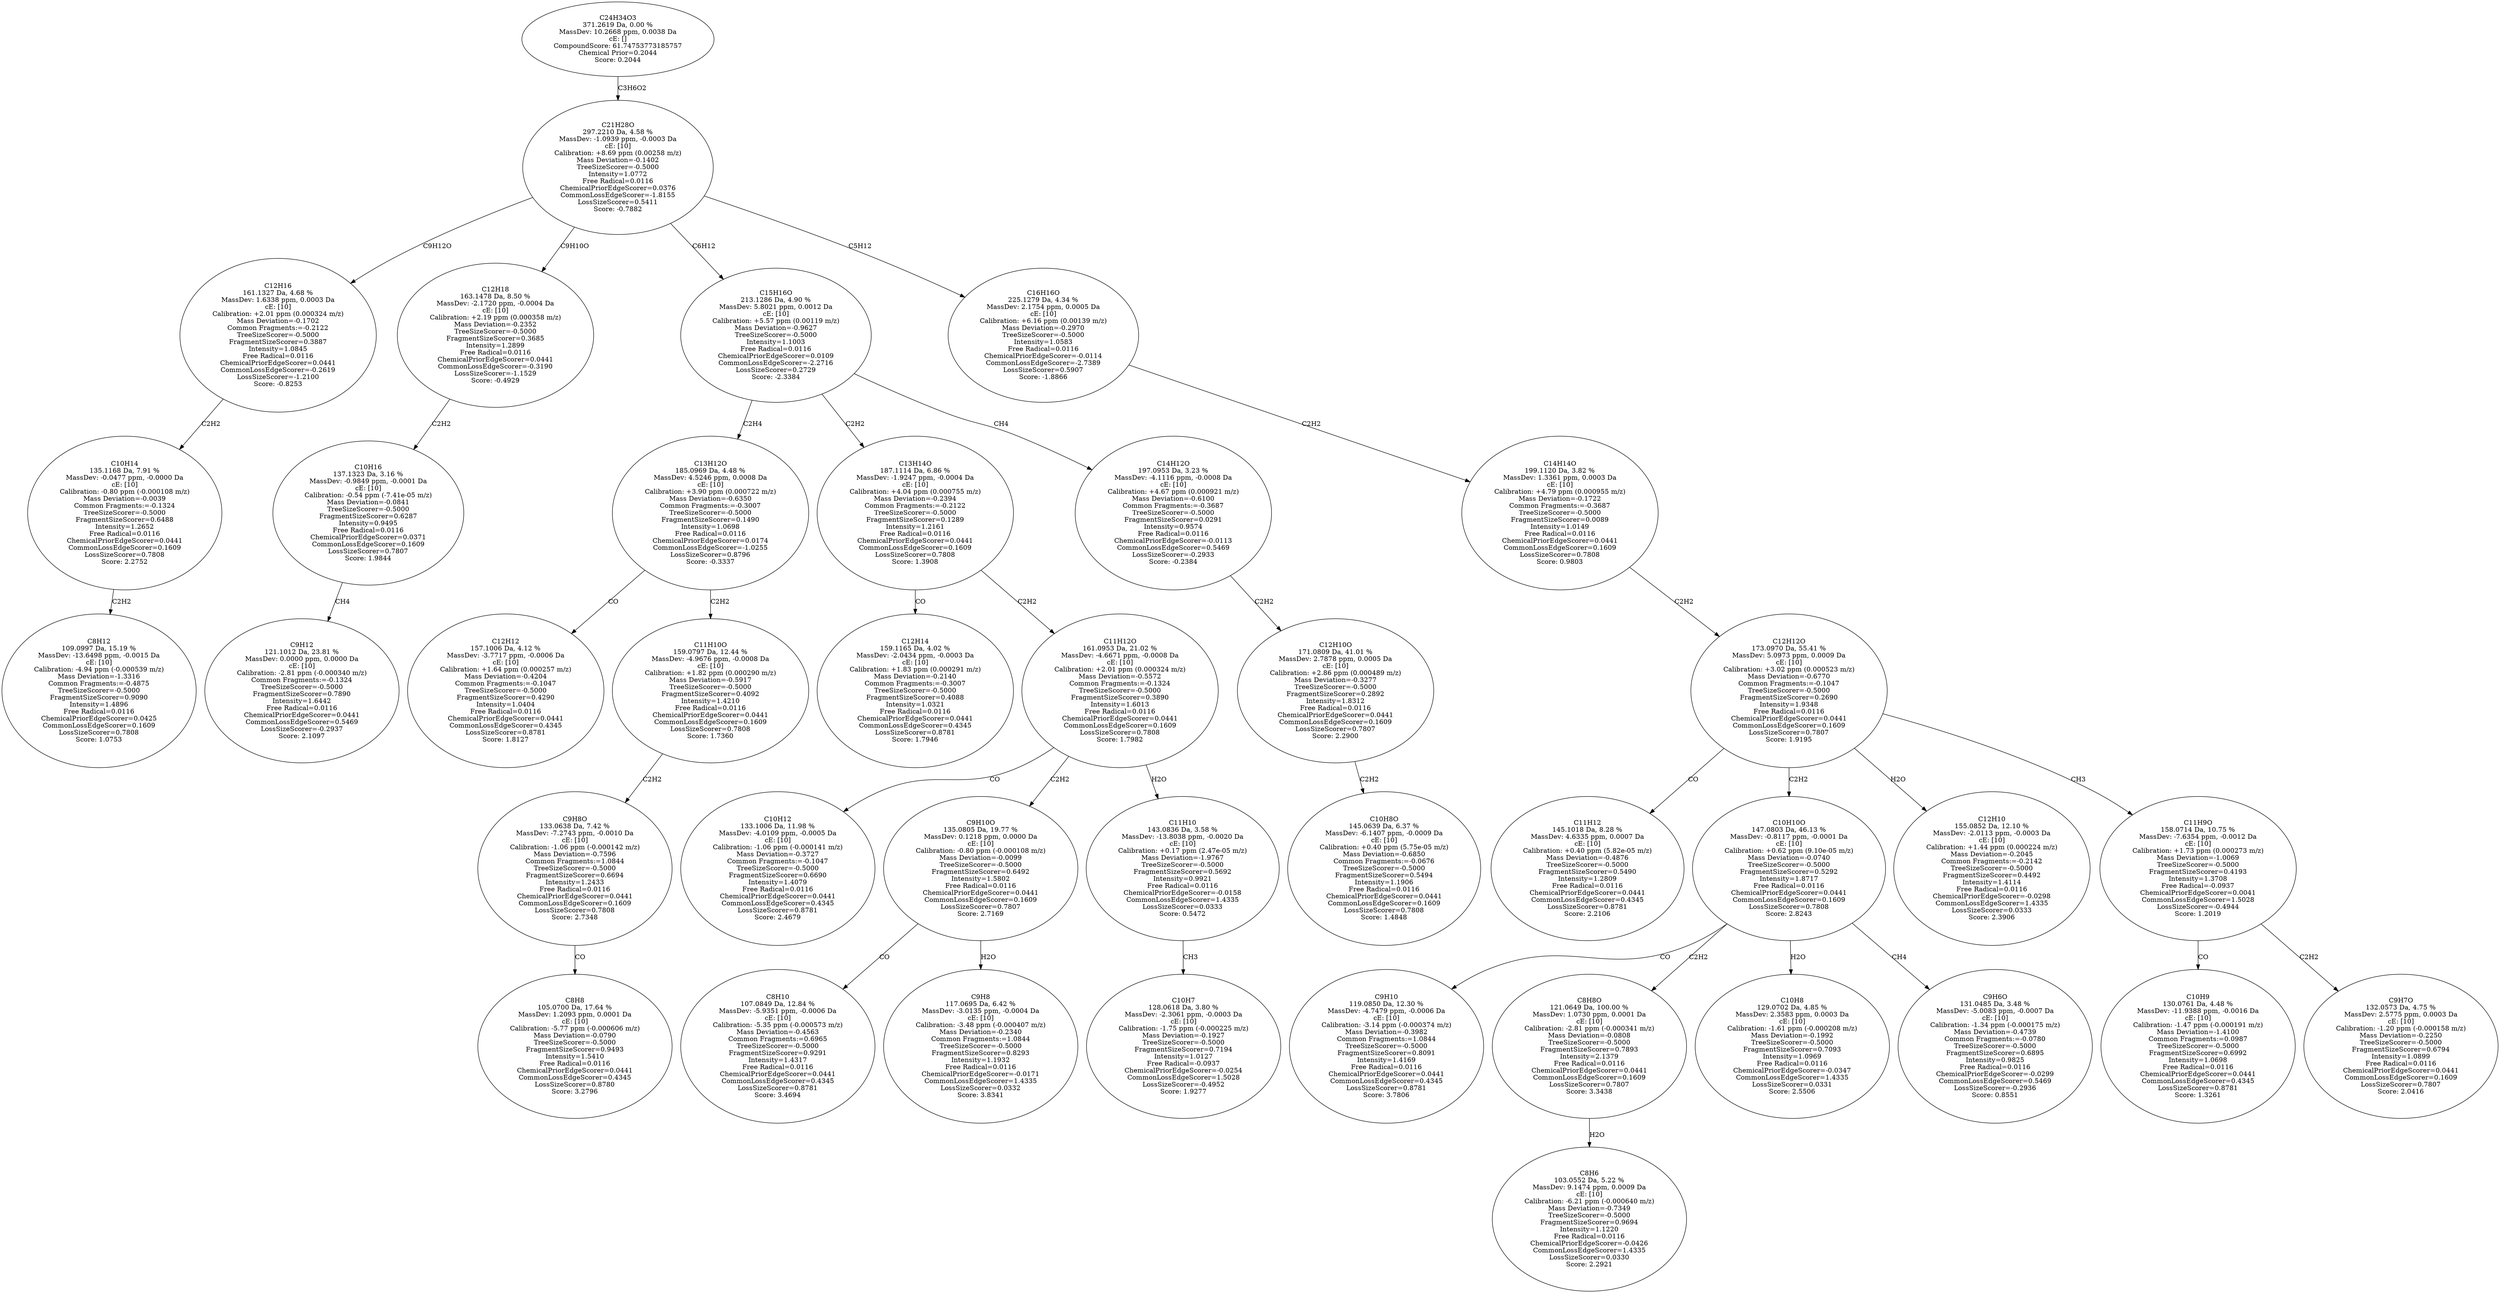 strict digraph {
v1 [label="C8H12\n109.0997 Da, 15.19 %\nMassDev: -13.6498 ppm, -0.0015 Da\ncE: [10]\nCalibration: -4.94 ppm (-0.000539 m/z)\nMass Deviation=-1.3316\nCommon Fragments:=-0.4875\nTreeSizeScorer=-0.5000\nFragmentSizeScorer=0.9090\nIntensity=1.4896\nFree Radical=0.0116\nChemicalPriorEdgeScorer=0.0425\nCommonLossEdgeScorer=0.1609\nLossSizeScorer=0.7808\nScore: 1.0753"];
v2 [label="C10H14\n135.1168 Da, 7.91 %\nMassDev: -0.0477 ppm, -0.0000 Da\ncE: [10]\nCalibration: -0.80 ppm (-0.000108 m/z)\nMass Deviation=-0.0039\nCommon Fragments:=-0.1324\nTreeSizeScorer=-0.5000\nFragmentSizeScorer=0.6488\nIntensity=1.2652\nFree Radical=0.0116\nChemicalPriorEdgeScorer=0.0441\nCommonLossEdgeScorer=0.1609\nLossSizeScorer=0.7808\nScore: 2.2752"];
v3 [label="C12H16\n161.1327 Da, 4.68 %\nMassDev: 1.6338 ppm, 0.0003 Da\ncE: [10]\nCalibration: +2.01 ppm (0.000324 m/z)\nMass Deviation=-0.1702\nCommon Fragments:=-0.2122\nTreeSizeScorer=-0.5000\nFragmentSizeScorer=0.3887\nIntensity=1.0845\nFree Radical=0.0116\nChemicalPriorEdgeScorer=0.0441\nCommonLossEdgeScorer=-0.2619\nLossSizeScorer=-1.2100\nScore: -0.8253"];
v4 [label="C9H12\n121.1012 Da, 23.81 %\nMassDev: 0.0000 ppm, 0.0000 Da\ncE: [10]\nCalibration: -2.81 ppm (-0.000340 m/z)\nCommon Fragments:=-0.1324\nTreeSizeScorer=-0.5000\nFragmentSizeScorer=0.7890\nIntensity=1.6442\nFree Radical=0.0116\nChemicalPriorEdgeScorer=0.0441\nCommonLossEdgeScorer=0.5469\nLossSizeScorer=-0.2937\nScore: 2.1097"];
v5 [label="C10H16\n137.1323 Da, 3.16 %\nMassDev: -0.9849 ppm, -0.0001 Da\ncE: [10]\nCalibration: -0.54 ppm (-7.41e-05 m/z)\nMass Deviation=-0.0841\nTreeSizeScorer=-0.5000\nFragmentSizeScorer=0.6287\nIntensity=0.9495\nFree Radical=0.0116\nChemicalPriorEdgeScorer=0.0371\nCommonLossEdgeScorer=0.1609\nLossSizeScorer=0.7807\nScore: 1.9844"];
v6 [label="C12H18\n163.1478 Da, 8.50 %\nMassDev: -2.1720 ppm, -0.0004 Da\ncE: [10]\nCalibration: +2.19 ppm (0.000358 m/z)\nMass Deviation=-0.2352\nTreeSizeScorer=-0.5000\nFragmentSizeScorer=0.3685\nIntensity=1.2899\nFree Radical=0.0116\nChemicalPriorEdgeScorer=0.0441\nCommonLossEdgeScorer=-0.3190\nLossSizeScorer=-1.1529\nScore: -0.4929"];
v7 [label="C12H12\n157.1006 Da, 4.12 %\nMassDev: -3.7717 ppm, -0.0006 Da\ncE: [10]\nCalibration: +1.64 ppm (0.000257 m/z)\nMass Deviation=-0.4204\nCommon Fragments:=-0.1047\nTreeSizeScorer=-0.5000\nFragmentSizeScorer=0.4290\nIntensity=1.0404\nFree Radical=0.0116\nChemicalPriorEdgeScorer=0.0441\nCommonLossEdgeScorer=0.4345\nLossSizeScorer=0.8781\nScore: 1.8127"];
v8 [label="C8H8\n105.0700 Da, 17.64 %\nMassDev: 1.2093 ppm, 0.0001 Da\ncE: [10]\nCalibration: -5.77 ppm (-0.000606 m/z)\nMass Deviation=-0.0790\nTreeSizeScorer=-0.5000\nFragmentSizeScorer=0.9493\nIntensity=1.5410\nFree Radical=0.0116\nChemicalPriorEdgeScorer=0.0441\nCommonLossEdgeScorer=0.4345\nLossSizeScorer=0.8780\nScore: 3.2796"];
v9 [label="C9H8O\n133.0638 Da, 7.42 %\nMassDev: -7.2743 ppm, -0.0010 Da\ncE: [10]\nCalibration: -1.06 ppm (-0.000142 m/z)\nMass Deviation=-0.7596\nCommon Fragments:=1.0844\nTreeSizeScorer=-0.5000\nFragmentSizeScorer=0.6694\nIntensity=1.2433\nFree Radical=0.0116\nChemicalPriorEdgeScorer=0.0441\nCommonLossEdgeScorer=0.1609\nLossSizeScorer=0.7808\nScore: 2.7348"];
v10 [label="C11H10O\n159.0797 Da, 12.44 %\nMassDev: -4.9676 ppm, -0.0008 Da\ncE: [10]\nCalibration: +1.82 ppm (0.000290 m/z)\nMass Deviation=-0.5917\nTreeSizeScorer=-0.5000\nFragmentSizeScorer=0.4092\nIntensity=1.4210\nFree Radical=0.0116\nChemicalPriorEdgeScorer=0.0441\nCommonLossEdgeScorer=0.1609\nLossSizeScorer=0.7808\nScore: 1.7360"];
v11 [label="C13H12O\n185.0969 Da, 4.48 %\nMassDev: 4.5246 ppm, 0.0008 Da\ncE: [10]\nCalibration: +3.90 ppm (0.000722 m/z)\nMass Deviation=-0.6350\nCommon Fragments:=-0.3007\nTreeSizeScorer=-0.5000\nFragmentSizeScorer=0.1490\nIntensity=1.0698\nFree Radical=0.0116\nChemicalPriorEdgeScorer=0.0174\nCommonLossEdgeScorer=-1.0255\nLossSizeScorer=0.8796\nScore: -0.3337"];
v12 [label="C12H14\n159.1165 Da, 4.02 %\nMassDev: -2.0434 ppm, -0.0003 Da\ncE: [10]\nCalibration: +1.83 ppm (0.000291 m/z)\nMass Deviation=-0.2140\nCommon Fragments:=-0.3007\nTreeSizeScorer=-0.5000\nFragmentSizeScorer=0.4088\nIntensity=1.0321\nFree Radical=0.0116\nChemicalPriorEdgeScorer=0.0441\nCommonLossEdgeScorer=0.4345\nLossSizeScorer=0.8781\nScore: 1.7946"];
v13 [label="C10H12\n133.1006 Da, 11.98 %\nMassDev: -4.0109 ppm, -0.0005 Da\ncE: [10]\nCalibration: -1.06 ppm (-0.000141 m/z)\nMass Deviation=-0.3727\nCommon Fragments:=-0.1047\nTreeSizeScorer=-0.5000\nFragmentSizeScorer=0.6690\nIntensity=1.4079\nFree Radical=0.0116\nChemicalPriorEdgeScorer=0.0441\nCommonLossEdgeScorer=0.4345\nLossSizeScorer=0.8781\nScore: 2.4679"];
v14 [label="C8H10\n107.0849 Da, 12.84 %\nMassDev: -5.9351 ppm, -0.0006 Da\ncE: [10]\nCalibration: -5.35 ppm (-0.000573 m/z)\nMass Deviation=-0.4563\nCommon Fragments:=0.6965\nTreeSizeScorer=-0.5000\nFragmentSizeScorer=0.9291\nIntensity=1.4317\nFree Radical=0.0116\nChemicalPriorEdgeScorer=0.0441\nCommonLossEdgeScorer=0.4345\nLossSizeScorer=0.8781\nScore: 3.4694"];
v15 [label="C9H8\n117.0695 Da, 6.42 %\nMassDev: -3.0135 ppm, -0.0004 Da\ncE: [10]\nCalibration: -3.48 ppm (-0.000407 m/z)\nMass Deviation=-0.2340\nCommon Fragments:=1.0844\nTreeSizeScorer=-0.5000\nFragmentSizeScorer=0.8293\nIntensity=1.1932\nFree Radical=0.0116\nChemicalPriorEdgeScorer=-0.0171\nCommonLossEdgeScorer=1.4335\nLossSizeScorer=0.0332\nScore: 3.8341"];
v16 [label="C9H10O\n135.0805 Da, 19.77 %\nMassDev: 0.1218 ppm, 0.0000 Da\ncE: [10]\nCalibration: -0.80 ppm (-0.000108 m/z)\nMass Deviation=-0.0099\nTreeSizeScorer=-0.5000\nFragmentSizeScorer=0.6492\nIntensity=1.5802\nFree Radical=0.0116\nChemicalPriorEdgeScorer=0.0441\nCommonLossEdgeScorer=0.1609\nLossSizeScorer=0.7807\nScore: 2.7169"];
v17 [label="C10H7\n128.0618 Da, 3.80 %\nMassDev: -2.3061 ppm, -0.0003 Da\ncE: [10]\nCalibration: -1.75 ppm (-0.000225 m/z)\nMass Deviation=-0.1927\nTreeSizeScorer=-0.5000\nFragmentSizeScorer=0.7194\nIntensity=1.0127\nFree Radical=-0.0937\nChemicalPriorEdgeScorer=-0.0254\nCommonLossEdgeScorer=1.5028\nLossSizeScorer=-0.4952\nScore: 1.9277"];
v18 [label="C11H10\n143.0836 Da, 3.58 %\nMassDev: -13.8038 ppm, -0.0020 Da\ncE: [10]\nCalibration: +0.17 ppm (2.47e-05 m/z)\nMass Deviation=-1.9767\nTreeSizeScorer=-0.5000\nFragmentSizeScorer=0.5692\nIntensity=0.9921\nFree Radical=0.0116\nChemicalPriorEdgeScorer=-0.0158\nCommonLossEdgeScorer=1.4335\nLossSizeScorer=0.0333\nScore: 0.5472"];
v19 [label="C11H12O\n161.0953 Da, 21.02 %\nMassDev: -4.6671 ppm, -0.0008 Da\ncE: [10]\nCalibration: +2.01 ppm (0.000324 m/z)\nMass Deviation=-0.5572\nCommon Fragments:=-0.1324\nTreeSizeScorer=-0.5000\nFragmentSizeScorer=0.3890\nIntensity=1.6013\nFree Radical=0.0116\nChemicalPriorEdgeScorer=0.0441\nCommonLossEdgeScorer=0.1609\nLossSizeScorer=0.7808\nScore: 1.7982"];
v20 [label="C13H14O\n187.1114 Da, 6.86 %\nMassDev: -1.9247 ppm, -0.0004 Da\ncE: [10]\nCalibration: +4.04 ppm (0.000755 m/z)\nMass Deviation=-0.2394\nCommon Fragments:=-0.2122\nTreeSizeScorer=-0.5000\nFragmentSizeScorer=0.1289\nIntensity=1.2161\nFree Radical=0.0116\nChemicalPriorEdgeScorer=0.0441\nCommonLossEdgeScorer=0.1609\nLossSizeScorer=0.7808\nScore: 1.3908"];
v21 [label="C10H8O\n145.0639 Da, 6.37 %\nMassDev: -6.1407 ppm, -0.0009 Da\ncE: [10]\nCalibration: +0.40 ppm (5.75e-05 m/z)\nMass Deviation=-0.6850\nCommon Fragments:=-0.0676\nTreeSizeScorer=-0.5000\nFragmentSizeScorer=0.5494\nIntensity=1.1906\nFree Radical=0.0116\nChemicalPriorEdgeScorer=0.0441\nCommonLossEdgeScorer=0.1609\nLossSizeScorer=0.7808\nScore: 1.4848"];
v22 [label="C12H10O\n171.0809 Da, 41.01 %\nMassDev: 2.7878 ppm, 0.0005 Da\ncE: [10]\nCalibration: +2.86 ppm (0.000489 m/z)\nMass Deviation=-0.3277\nTreeSizeScorer=-0.5000\nFragmentSizeScorer=0.2892\nIntensity=1.8312\nFree Radical=0.0116\nChemicalPriorEdgeScorer=0.0441\nCommonLossEdgeScorer=0.1609\nLossSizeScorer=0.7807\nScore: 2.2900"];
v23 [label="C14H12O\n197.0953 Da, 3.23 %\nMassDev: -4.1116 ppm, -0.0008 Da\ncE: [10]\nCalibration: +4.67 ppm (0.000921 m/z)\nMass Deviation=-0.6100\nCommon Fragments:=-0.3687\nTreeSizeScorer=-0.5000\nFragmentSizeScorer=0.0291\nIntensity=0.9574\nFree Radical=0.0116\nChemicalPriorEdgeScorer=-0.0113\nCommonLossEdgeScorer=0.5469\nLossSizeScorer=-0.2933\nScore: -0.2384"];
v24 [label="C15H16O\n213.1286 Da, 4.90 %\nMassDev: 5.8021 ppm, 0.0012 Da\ncE: [10]\nCalibration: +5.57 ppm (0.00119 m/z)\nMass Deviation=-0.9627\nTreeSizeScorer=-0.5000\nIntensity=1.1003\nFree Radical=0.0116\nChemicalPriorEdgeScorer=0.0109\nCommonLossEdgeScorer=-2.2716\nLossSizeScorer=0.2729\nScore: -2.3384"];
v25 [label="C11H12\n145.1018 Da, 8.28 %\nMassDev: 4.6335 ppm, 0.0007 Da\ncE: [10]\nCalibration: +0.40 ppm (5.82e-05 m/z)\nMass Deviation=-0.4876\nTreeSizeScorer=-0.5000\nFragmentSizeScorer=0.5490\nIntensity=1.2809\nFree Radical=0.0116\nChemicalPriorEdgeScorer=0.0441\nCommonLossEdgeScorer=0.4345\nLossSizeScorer=0.8781\nScore: 2.2106"];
v26 [label="C9H10\n119.0850 Da, 12.30 %\nMassDev: -4.7479 ppm, -0.0006 Da\ncE: [10]\nCalibration: -3.14 ppm (-0.000374 m/z)\nMass Deviation=-0.3982\nCommon Fragments:=1.0844\nTreeSizeScorer=-0.5000\nFragmentSizeScorer=0.8091\nIntensity=1.4169\nFree Radical=0.0116\nChemicalPriorEdgeScorer=0.0441\nCommonLossEdgeScorer=0.4345\nLossSizeScorer=0.8781\nScore: 3.7806"];
v27 [label="C8H6\n103.0552 Da, 5.22 %\nMassDev: 9.1474 ppm, 0.0009 Da\ncE: [10]\nCalibration: -6.21 ppm (-0.000640 m/z)\nMass Deviation=-0.7349\nTreeSizeScorer=-0.5000\nFragmentSizeScorer=0.9694\nIntensity=1.1220\nFree Radical=0.0116\nChemicalPriorEdgeScorer=-0.0426\nCommonLossEdgeScorer=1.4335\nLossSizeScorer=0.0330\nScore: 2.2921"];
v28 [label="C8H8O\n121.0649 Da, 100.00 %\nMassDev: 1.0730 ppm, 0.0001 Da\ncE: [10]\nCalibration: -2.81 ppm (-0.000341 m/z)\nMass Deviation=-0.0808\nTreeSizeScorer=-0.5000\nFragmentSizeScorer=0.7893\nIntensity=2.1379\nFree Radical=0.0116\nChemicalPriorEdgeScorer=0.0441\nCommonLossEdgeScorer=0.1609\nLossSizeScorer=0.7807\nScore: 3.3438"];
v29 [label="C10H8\n129.0702 Da, 4.85 %\nMassDev: 2.3583 ppm, 0.0003 Da\ncE: [10]\nCalibration: -1.61 ppm (-0.000208 m/z)\nMass Deviation=-0.1992\nTreeSizeScorer=-0.5000\nFragmentSizeScorer=0.7093\nIntensity=1.0969\nFree Radical=0.0116\nChemicalPriorEdgeScorer=-0.0347\nCommonLossEdgeScorer=1.4335\nLossSizeScorer=0.0331\nScore: 2.5506"];
v30 [label="C9H6O\n131.0485 Da, 3.48 %\nMassDev: -5.0083 ppm, -0.0007 Da\ncE: [10]\nCalibration: -1.34 ppm (-0.000175 m/z)\nMass Deviation=-0.4739\nCommon Fragments:=-0.0780\nTreeSizeScorer=-0.5000\nFragmentSizeScorer=0.6895\nIntensity=0.9825\nFree Radical=0.0116\nChemicalPriorEdgeScorer=-0.0299\nCommonLossEdgeScorer=0.5469\nLossSizeScorer=-0.2936\nScore: 0.8551"];
v31 [label="C10H10O\n147.0803 Da, 46.13 %\nMassDev: -0.8117 ppm, -0.0001 Da\ncE: [10]\nCalibration: +0.62 ppm (9.10e-05 m/z)\nMass Deviation=-0.0740\nTreeSizeScorer=-0.5000\nFragmentSizeScorer=0.5292\nIntensity=1.8717\nFree Radical=0.0116\nChemicalPriorEdgeScorer=0.0441\nCommonLossEdgeScorer=0.1609\nLossSizeScorer=0.7808\nScore: 2.8243"];
v32 [label="C12H10\n155.0852 Da, 12.10 %\nMassDev: -2.0113 ppm, -0.0003 Da\ncE: [10]\nCalibration: +1.44 ppm (0.000224 m/z)\nMass Deviation=-0.2045\nCommon Fragments:=-0.2142\nTreeSizeScorer=-0.5000\nFragmentSizeScorer=0.4492\nIntensity=1.4114\nFree Radical=0.0116\nChemicalPriorEdgeScorer=-0.0298\nCommonLossEdgeScorer=1.4335\nLossSizeScorer=0.0333\nScore: 2.3906"];
v33 [label="C10H9\n130.0761 Da, 4.48 %\nMassDev: -11.9388 ppm, -0.0016 Da\ncE: [10]\nCalibration: -1.47 ppm (-0.000191 m/z)\nMass Deviation=-1.4100\nCommon Fragments:=0.0987\nTreeSizeScorer=-0.5000\nFragmentSizeScorer=0.6992\nIntensity=1.0698\nFree Radical=0.0116\nChemicalPriorEdgeScorer=0.0441\nCommonLossEdgeScorer=0.4345\nLossSizeScorer=0.8781\nScore: 1.3261"];
v34 [label="C9H7O\n132.0573 Da, 4.75 %\nMassDev: 2.5775 ppm, 0.0003 Da\ncE: [10]\nCalibration: -1.20 ppm (-0.000158 m/z)\nMass Deviation=-0.2250\nTreeSizeScorer=-0.5000\nFragmentSizeScorer=0.6794\nIntensity=1.0899\nFree Radical=0.0116\nChemicalPriorEdgeScorer=0.0441\nCommonLossEdgeScorer=0.1609\nLossSizeScorer=0.7807\nScore: 2.0416"];
v35 [label="C11H9O\n158.0714 Da, 10.75 %\nMassDev: -7.6354 ppm, -0.0012 Da\ncE: [10]\nCalibration: +1.73 ppm (0.000273 m/z)\nMass Deviation=-1.0069\nTreeSizeScorer=-0.5000\nFragmentSizeScorer=0.4193\nIntensity=1.3708\nFree Radical=-0.0937\nChemicalPriorEdgeScorer=0.0041\nCommonLossEdgeScorer=1.5028\nLossSizeScorer=-0.4944\nScore: 1.2019"];
v36 [label="C12H12O\n173.0970 Da, 55.41 %\nMassDev: 5.0973 ppm, 0.0009 Da\ncE: [10]\nCalibration: +3.02 ppm (0.000523 m/z)\nMass Deviation=-0.6770\nCommon Fragments:=-0.1047\nTreeSizeScorer=-0.5000\nFragmentSizeScorer=0.2690\nIntensity=1.9348\nFree Radical=0.0116\nChemicalPriorEdgeScorer=0.0441\nCommonLossEdgeScorer=0.1609\nLossSizeScorer=0.7807\nScore: 1.9195"];
v37 [label="C14H14O\n199.1120 Da, 3.82 %\nMassDev: 1.3361 ppm, 0.0003 Da\ncE: [10]\nCalibration: +4.79 ppm (0.000955 m/z)\nMass Deviation=-0.1722\nCommon Fragments:=-0.3687\nTreeSizeScorer=-0.5000\nFragmentSizeScorer=0.0089\nIntensity=1.0149\nFree Radical=0.0116\nChemicalPriorEdgeScorer=0.0441\nCommonLossEdgeScorer=0.1609\nLossSizeScorer=0.7808\nScore: 0.9803"];
v38 [label="C16H16O\n225.1279 Da, 4.34 %\nMassDev: 2.1754 ppm, 0.0005 Da\ncE: [10]\nCalibration: +6.16 ppm (0.00139 m/z)\nMass Deviation=-0.2970\nTreeSizeScorer=-0.5000\nIntensity=1.0583\nFree Radical=0.0116\nChemicalPriorEdgeScorer=-0.0114\nCommonLossEdgeScorer=-2.7389\nLossSizeScorer=0.5907\nScore: -1.8866"];
v39 [label="C21H28O\n297.2210 Da, 4.58 %\nMassDev: -1.0939 ppm, -0.0003 Da\ncE: [10]\nCalibration: +8.69 ppm (0.00258 m/z)\nMass Deviation=-0.1402\nTreeSizeScorer=-0.5000\nIntensity=1.0772\nFree Radical=0.0116\nChemicalPriorEdgeScorer=0.0376\nCommonLossEdgeScorer=-1.8155\nLossSizeScorer=0.5411\nScore: -0.7882"];
v40 [label="C24H34O3\n371.2619 Da, 0.00 %\nMassDev: 10.2668 ppm, 0.0038 Da\ncE: []\nCompoundScore: 61.74753773185757\nChemical Prior=0.2044\nScore: 0.2044"];
v2 -> v1 [label="C2H2"];
v3 -> v2 [label="C2H2"];
v39 -> v3 [label="C9H12O"];
v5 -> v4 [label="CH4"];
v6 -> v5 [label="C2H2"];
v39 -> v6 [label="C9H10O"];
v11 -> v7 [label="CO"];
v9 -> v8 [label="CO"];
v10 -> v9 [label="C2H2"];
v11 -> v10 [label="C2H2"];
v24 -> v11 [label="C2H4"];
v20 -> v12 [label="CO"];
v19 -> v13 [label="CO"];
v16 -> v14 [label="CO"];
v16 -> v15 [label="H2O"];
v19 -> v16 [label="C2H2"];
v18 -> v17 [label="CH3"];
v19 -> v18 [label="H2O"];
v20 -> v19 [label="C2H2"];
v24 -> v20 [label="C2H2"];
v22 -> v21 [label="C2H2"];
v23 -> v22 [label="C2H2"];
v24 -> v23 [label="CH4"];
v39 -> v24 [label="C6H12"];
v36 -> v25 [label="CO"];
v31 -> v26 [label="CO"];
v28 -> v27 [label="H2O"];
v31 -> v28 [label="C2H2"];
v31 -> v29 [label="H2O"];
v31 -> v30 [label="CH4"];
v36 -> v31 [label="C2H2"];
v36 -> v32 [label="H2O"];
v35 -> v33 [label="CO"];
v35 -> v34 [label="C2H2"];
v36 -> v35 [label="CH3"];
v37 -> v36 [label="C2H2"];
v38 -> v37 [label="C2H2"];
v39 -> v38 [label="C5H12"];
v40 -> v39 [label="C3H6O2"];
}